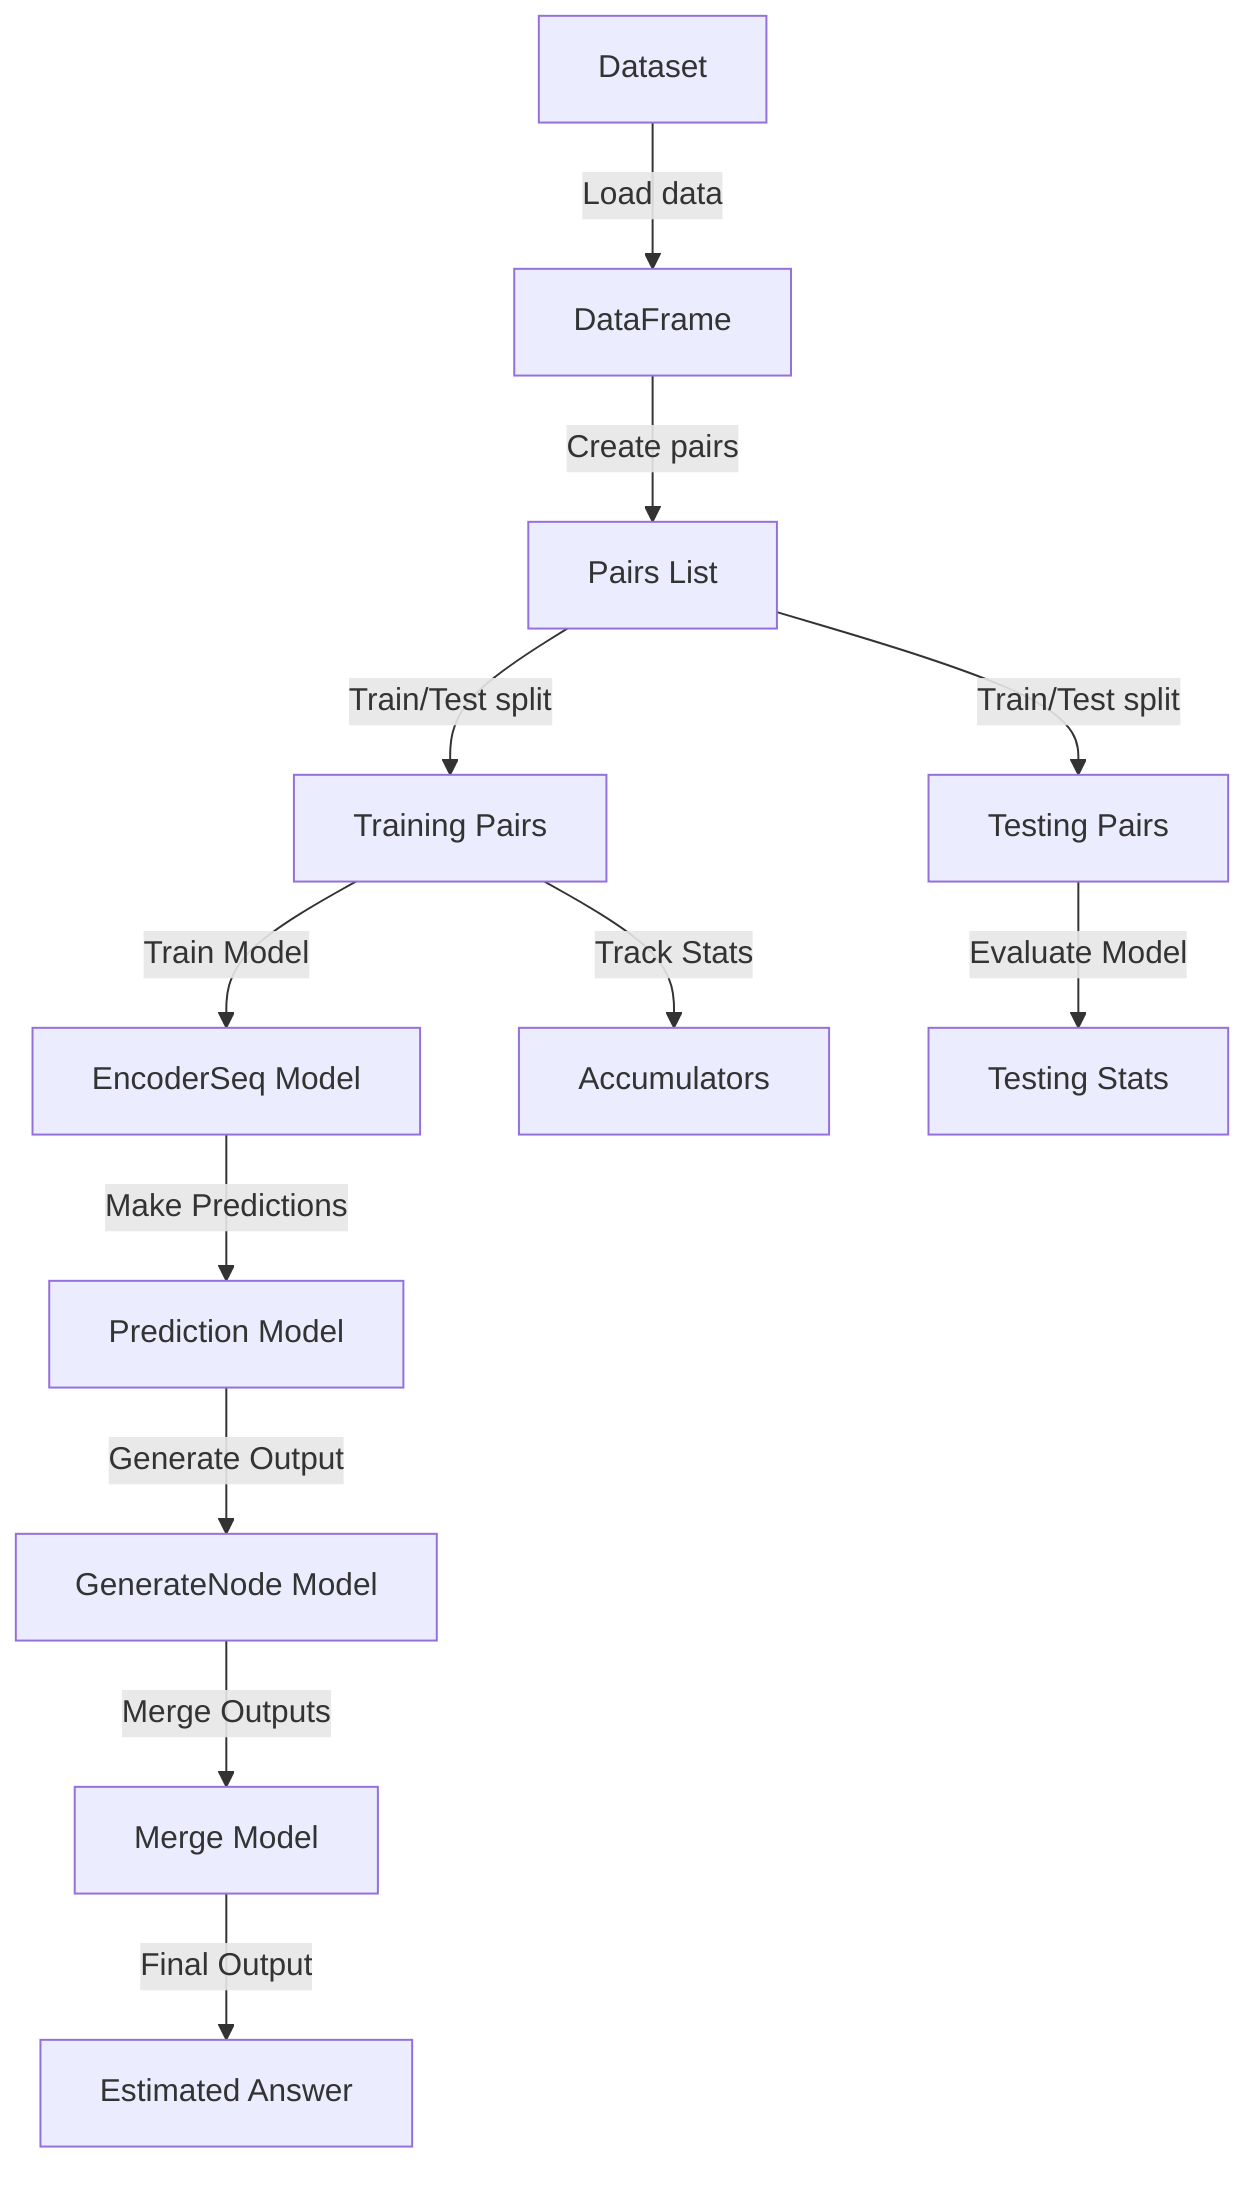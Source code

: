 graph TD;
    A["Dataset"] -->|"Load data"| B["DataFrame"];
    B -->|"Create pairs"| C["Pairs List"];
    C -->|"Train/Test split"| D["Training Pairs"];
    C -->|"Train/Test split"| E["Testing Pairs"];
    D -->|"Train Model"| F["EncoderSeq Model"];
    F -->|"Make Predictions"| G["Prediction Model"];
    G -->|"Generate Output"| H["GenerateNode Model"];
    H -->|"Merge Outputs"| I["Merge Model"];
    I -->|"Final Output"| J["Estimated Answer"];
    D -->|"Track Stats"| K["Accumulators"];
    E -->|"Evaluate Model"| L["Testing Stats"];